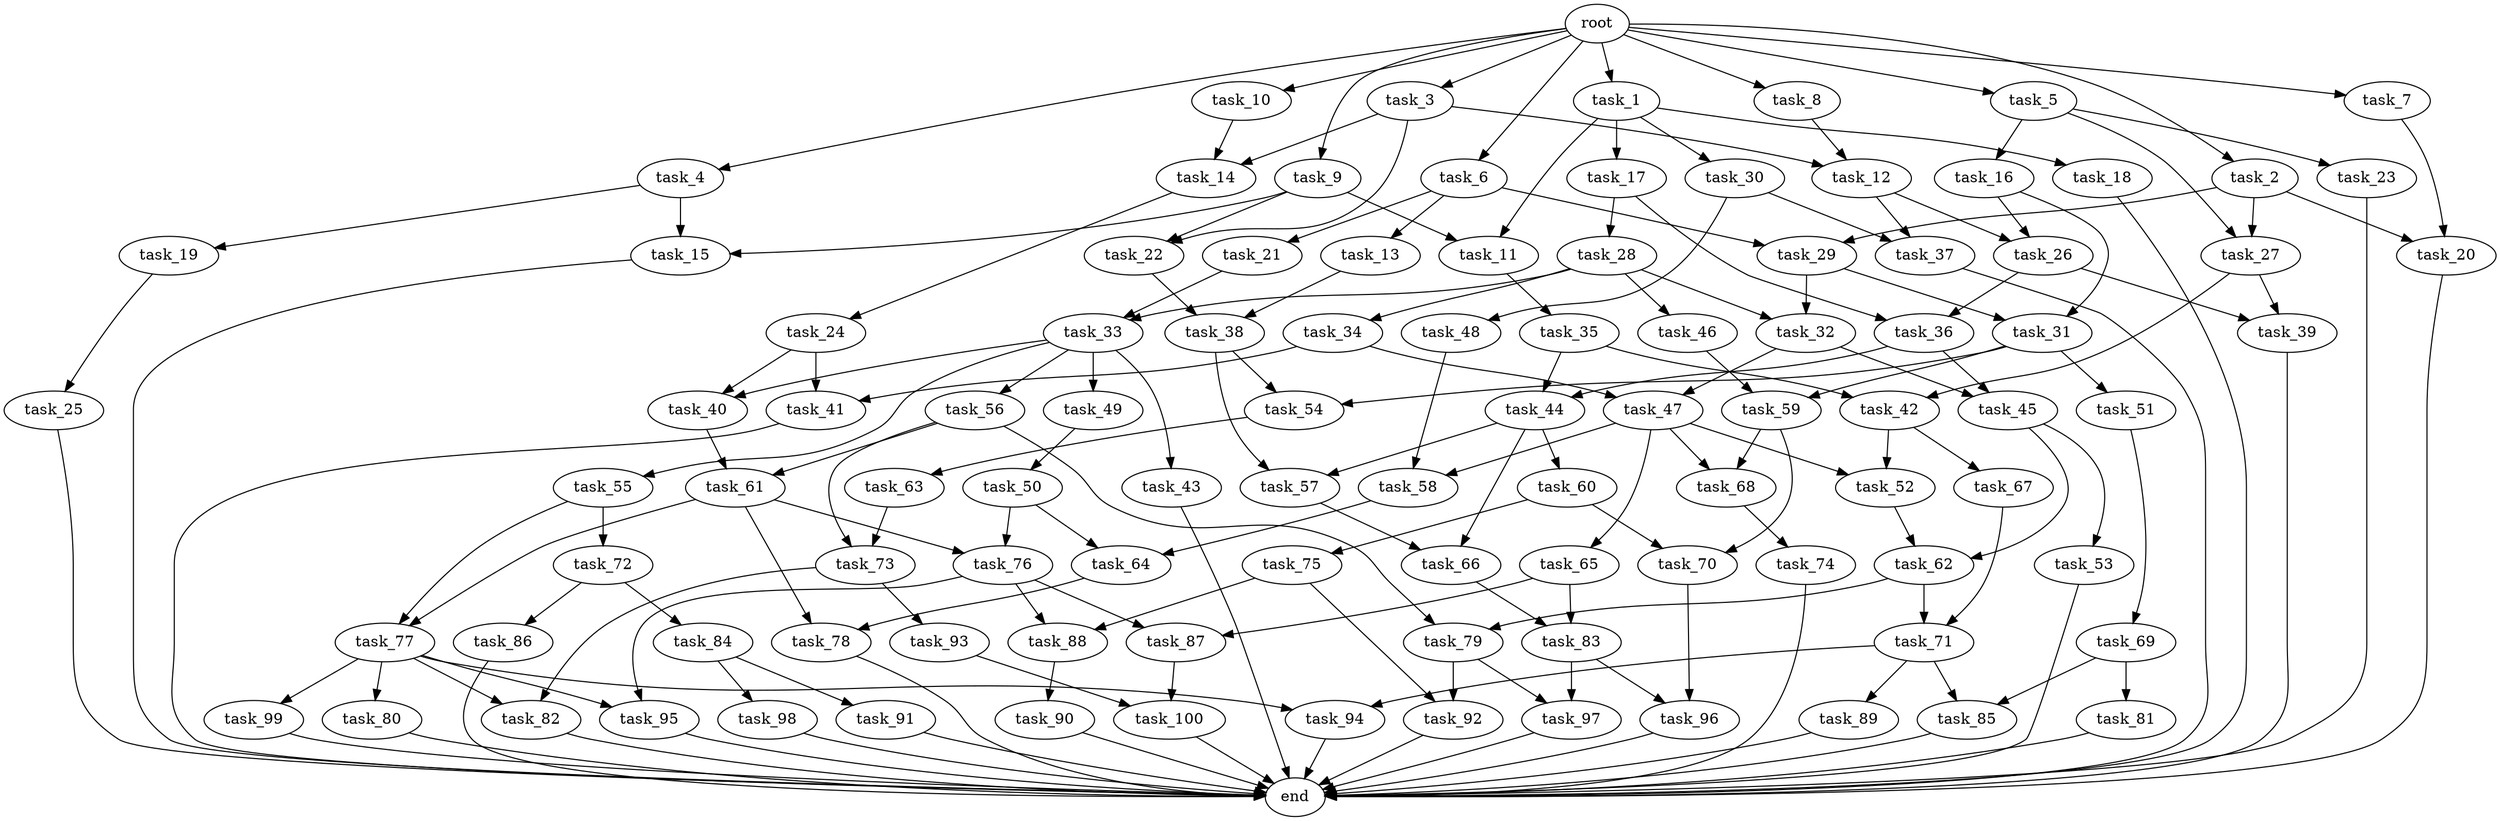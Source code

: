 digraph G {
  task_7 [size="1.030610e+09"];
  task_29 [size="3.325714e+09"];
  task_65 [size="4.327244e+09"];
  task_15 [size="2.582185e+09"];
  task_48 [size="3.278565e+09"];
  task_91 [size="2.034385e+09"];
  task_44 [size="3.114048e+08"];
  task_55 [size="3.919377e+09"];
  task_9 [size="1.402722e+09"];
  task_84 [size="4.180765e+08"];
  task_81 [size="2.346487e+09"];
  task_70 [size="2.598080e+09"];
  task_85 [size="1.937282e+09"];
  task_14 [size="4.928262e+09"];
  task_34 [size="1.830073e+09"];
  task_37 [size="4.995260e+08"];
  task_64 [size="1.420292e+08"];
  task_16 [size="4.140914e+09"];
  task_79 [size="1.452292e+09"];
  task_42 [size="8.659933e+08"];
  task_39 [size="4.752442e+09"];
  task_21 [size="4.199561e+09"];
  task_92 [size="1.256589e+09"];
  task_60 [size="8.240857e+06"];
  task_23 [size="4.341256e+09"];
  task_49 [size="1.809222e+08"];
  task_67 [size="3.518811e+09"];
  end [size="0.000000e+00"];
  task_96 [size="3.090969e+09"];
  task_35 [size="1.986098e+09"];
  task_76 [size="2.918980e+09"];
  task_53 [size="3.525086e+09"];
  task_20 [size="1.486615e+09"];
  task_51 [size="3.312101e+09"];
  task_62 [size="4.736406e+09"];
  task_25 [size="4.982490e+08"];
  task_45 [size="4.497958e+09"];
  task_86 [size="3.187366e+09"];
  task_89 [size="1.113570e+09"];
  root [size="0.000000e+00"];
  task_72 [size="4.107298e+09"];
  task_5 [size="1.686626e+09"];
  task_10 [size="3.125693e+08"];
  task_30 [size="2.945801e+09"];
  task_94 [size="4.547739e+09"];
  task_47 [size="5.315450e+08"];
  task_26 [size="3.449692e+09"];
  task_50 [size="1.702873e+08"];
  task_6 [size="1.870287e+09"];
  task_17 [size="3.828699e+09"];
  task_31 [size="8.505500e+08"];
  task_54 [size="2.897369e+09"];
  task_8 [size="9.548684e+08"];
  task_77 [size="4.248016e+09"];
  task_28 [size="4.298095e+09"];
  task_18 [size="1.216101e+09"];
  task_13 [size="2.175345e+09"];
  task_40 [size="1.346566e+08"];
  task_52 [size="2.093105e+09"];
  task_74 [size="1.814400e+09"];
  task_2 [size="2.133420e+08"];
  task_24 [size="2.025774e+09"];
  task_57 [size="2.854767e+08"];
  task_56 [size="4.998555e+09"];
  task_78 [size="1.465677e+09"];
  task_36 [size="2.991835e+09"];
  task_75 [size="2.714381e+09"];
  task_58 [size="2.333249e+09"];
  task_22 [size="3.480015e+09"];
  task_82 [size="1.870401e+08"];
  task_11 [size="1.081173e+09"];
  task_97 [size="4.474397e+09"];
  task_66 [size="3.178827e+09"];
  task_3 [size="4.944749e+09"];
  task_38 [size="1.965175e+09"];
  task_43 [size="7.792044e+08"];
  task_99 [size="2.777458e+09"];
  task_90 [size="6.520867e+07"];
  task_69 [size="4.347817e+09"];
  task_80 [size="1.108551e+09"];
  task_63 [size="4.347532e+08"];
  task_88 [size="1.474386e+09"];
  task_12 [size="3.725447e+09"];
  task_61 [size="3.919920e+09"];
  task_93 [size="5.187855e+08"];
  task_98 [size="5.545929e+08"];
  task_59 [size="4.448859e+09"];
  task_46 [size="4.170420e+09"];
  task_87 [size="4.877817e+09"];
  task_73 [size="1.798996e+09"];
  task_95 [size="2.424238e+09"];
  task_33 [size="2.860872e+09"];
  task_71 [size="1.542197e+09"];
  task_68 [size="3.421484e+09"];
  task_41 [size="1.117741e+09"];
  task_27 [size="4.423116e+09"];
  task_32 [size="2.103756e+09"];
  task_100 [size="1.123170e+09"];
  task_1 [size="8.058076e+08"];
  task_19 [size="3.765990e+07"];
  task_83 [size="4.009191e+09"];
  task_4 [size="4.818582e+09"];

  task_7 -> task_20 [size="1.486615e+08"];
  task_29 -> task_31 [size="8.505500e+07"];
  task_29 -> task_32 [size="2.103756e+08"];
  task_65 -> task_83 [size="4.009191e+08"];
  task_65 -> task_87 [size="4.877817e+08"];
  task_15 -> end [size="1.000000e-12"];
  task_48 -> task_58 [size="2.333249e+08"];
  task_91 -> end [size="1.000000e-12"];
  task_44 -> task_57 [size="2.854767e+07"];
  task_44 -> task_60 [size="1.648171e+06"];
  task_44 -> task_66 [size="3.178827e+08"];
  task_55 -> task_72 [size="8.214596e+08"];
  task_55 -> task_77 [size="4.248016e+08"];
  task_9 -> task_22 [size="3.480015e+08"];
  task_9 -> task_11 [size="1.081173e+08"];
  task_9 -> task_15 [size="2.582185e+08"];
  task_84 -> task_98 [size="1.109186e+08"];
  task_84 -> task_91 [size="4.068770e+08"];
  task_81 -> end [size="1.000000e-12"];
  task_70 -> task_96 [size="3.090969e+08"];
  task_85 -> end [size="1.000000e-12"];
  task_14 -> task_24 [size="4.051549e+08"];
  task_34 -> task_47 [size="5.315450e+07"];
  task_34 -> task_41 [size="1.117741e+08"];
  task_37 -> end [size="1.000000e-12"];
  task_64 -> task_78 [size="1.465677e+08"];
  task_16 -> task_26 [size="3.449692e+08"];
  task_16 -> task_31 [size="8.505500e+07"];
  task_79 -> task_92 [size="1.256589e+08"];
  task_79 -> task_97 [size="4.474397e+08"];
  task_42 -> task_67 [size="7.037623e+08"];
  task_42 -> task_52 [size="2.093105e+08"];
  task_39 -> end [size="1.000000e-12"];
  task_21 -> task_33 [size="2.860872e+08"];
  task_92 -> end [size="1.000000e-12"];
  task_60 -> task_70 [size="2.598080e+08"];
  task_60 -> task_75 [size="5.428762e+08"];
  task_23 -> end [size="1.000000e-12"];
  task_49 -> task_50 [size="3.405745e+07"];
  task_67 -> task_71 [size="1.542197e+08"];
  task_96 -> end [size="1.000000e-12"];
  task_35 -> task_42 [size="8.659933e+07"];
  task_35 -> task_44 [size="3.114048e+07"];
  task_76 -> task_87 [size="4.877817e+08"];
  task_76 -> task_88 [size="1.474386e+08"];
  task_76 -> task_95 [size="2.424238e+08"];
  task_53 -> end [size="1.000000e-12"];
  task_20 -> end [size="1.000000e-12"];
  task_51 -> task_69 [size="8.695633e+08"];
  task_62 -> task_71 [size="1.542197e+08"];
  task_62 -> task_79 [size="1.452292e+08"];
  task_25 -> end [size="1.000000e-12"];
  task_45 -> task_53 [size="7.050172e+08"];
  task_45 -> task_62 [size="4.736406e+08"];
  task_86 -> end [size="1.000000e-12"];
  task_89 -> end [size="1.000000e-12"];
  root -> task_7 [size="1.000000e-12"];
  root -> task_3 [size="1.000000e-12"];
  root -> task_1 [size="1.000000e-12"];
  root -> task_10 [size="1.000000e-12"];
  root -> task_5 [size="1.000000e-12"];
  root -> task_6 [size="1.000000e-12"];
  root -> task_8 [size="1.000000e-12"];
  root -> task_2 [size="1.000000e-12"];
  root -> task_9 [size="1.000000e-12"];
  root -> task_4 [size="1.000000e-12"];
  task_72 -> task_86 [size="6.374731e+08"];
  task_72 -> task_84 [size="8.361529e+07"];
  task_5 -> task_16 [size="8.281828e+08"];
  task_5 -> task_23 [size="8.682512e+08"];
  task_5 -> task_27 [size="4.423116e+08"];
  task_10 -> task_14 [size="4.928262e+08"];
  task_30 -> task_48 [size="6.557130e+08"];
  task_30 -> task_37 [size="4.995260e+07"];
  task_94 -> end [size="1.000000e-12"];
  task_47 -> task_58 [size="2.333249e+08"];
  task_47 -> task_68 [size="3.421484e+08"];
  task_47 -> task_52 [size="2.093105e+08"];
  task_47 -> task_65 [size="8.654489e+08"];
  task_26 -> task_39 [size="4.752442e+08"];
  task_26 -> task_36 [size="2.991835e+08"];
  task_50 -> task_64 [size="1.420292e+07"];
  task_50 -> task_76 [size="2.918980e+08"];
  task_6 -> task_13 [size="4.350690e+08"];
  task_6 -> task_21 [size="8.399122e+08"];
  task_6 -> task_29 [size="3.325714e+08"];
  task_17 -> task_28 [size="8.596189e+08"];
  task_17 -> task_36 [size="2.991835e+08"];
  task_31 -> task_51 [size="6.624202e+08"];
  task_31 -> task_59 [size="4.448859e+08"];
  task_31 -> task_54 [size="2.897369e+08"];
  task_54 -> task_63 [size="8.695065e+07"];
  task_8 -> task_12 [size="3.725447e+08"];
  task_77 -> task_80 [size="2.217102e+08"];
  task_77 -> task_95 [size="2.424238e+08"];
  task_77 -> task_94 [size="4.547739e+08"];
  task_77 -> task_82 [size="1.870401e+07"];
  task_77 -> task_99 [size="5.554916e+08"];
  task_28 -> task_34 [size="3.660146e+08"];
  task_28 -> task_33 [size="2.860872e+08"];
  task_28 -> task_32 [size="2.103756e+08"];
  task_28 -> task_46 [size="8.340840e+08"];
  task_18 -> end [size="1.000000e-12"];
  task_13 -> task_38 [size="1.965175e+08"];
  task_40 -> task_61 [size="3.919920e+08"];
  task_52 -> task_62 [size="4.736406e+08"];
  task_74 -> end [size="1.000000e-12"];
  task_2 -> task_20 [size="1.486615e+08"];
  task_2 -> task_29 [size="3.325714e+08"];
  task_2 -> task_27 [size="4.423116e+08"];
  task_24 -> task_40 [size="1.346566e+07"];
  task_24 -> task_41 [size="1.117741e+08"];
  task_57 -> task_66 [size="3.178827e+08"];
  task_56 -> task_61 [size="3.919920e+08"];
  task_56 -> task_73 [size="1.798996e+08"];
  task_56 -> task_79 [size="1.452292e+08"];
  task_78 -> end [size="1.000000e-12"];
  task_36 -> task_45 [size="4.497958e+08"];
  task_36 -> task_44 [size="3.114048e+07"];
  task_75 -> task_92 [size="1.256589e+08"];
  task_75 -> task_88 [size="1.474386e+08"];
  task_58 -> task_64 [size="1.420292e+07"];
  task_22 -> task_38 [size="1.965175e+08"];
  task_82 -> end [size="1.000000e-12"];
  task_11 -> task_35 [size="3.972197e+08"];
  task_97 -> end [size="1.000000e-12"];
  task_66 -> task_83 [size="4.009191e+08"];
  task_3 -> task_14 [size="4.928262e+08"];
  task_3 -> task_12 [size="3.725447e+08"];
  task_3 -> task_22 [size="3.480015e+08"];
  task_38 -> task_57 [size="2.854767e+07"];
  task_38 -> task_54 [size="2.897369e+08"];
  task_43 -> end [size="1.000000e-12"];
  task_99 -> end [size="1.000000e-12"];
  task_90 -> end [size="1.000000e-12"];
  task_69 -> task_81 [size="4.692975e+08"];
  task_69 -> task_85 [size="1.937282e+08"];
  task_80 -> end [size="1.000000e-12"];
  task_63 -> task_73 [size="1.798996e+08"];
  task_88 -> task_90 [size="1.304173e+07"];
  task_12 -> task_26 [size="3.449692e+08"];
  task_12 -> task_37 [size="4.995260e+07"];
  task_61 -> task_76 [size="2.918980e+08"];
  task_61 -> task_78 [size="1.465677e+08"];
  task_61 -> task_77 [size="4.248016e+08"];
  task_93 -> task_100 [size="1.123170e+08"];
  task_98 -> end [size="1.000000e-12"];
  task_59 -> task_70 [size="2.598080e+08"];
  task_59 -> task_68 [size="3.421484e+08"];
  task_46 -> task_59 [size="4.448859e+08"];
  task_87 -> task_100 [size="1.123170e+08"];
  task_73 -> task_82 [size="1.870401e+07"];
  task_73 -> task_93 [size="1.037571e+08"];
  task_95 -> end [size="1.000000e-12"];
  task_33 -> task_43 [size="1.558409e+08"];
  task_33 -> task_56 [size="9.997109e+08"];
  task_33 -> task_40 [size="1.346566e+07"];
  task_33 -> task_49 [size="3.618443e+07"];
  task_33 -> task_55 [size="7.838755e+08"];
  task_71 -> task_89 [size="2.227139e+08"];
  task_71 -> task_85 [size="1.937282e+08"];
  task_71 -> task_94 [size="4.547739e+08"];
  task_68 -> task_74 [size="3.628799e+08"];
  task_41 -> end [size="1.000000e-12"];
  task_27 -> task_39 [size="4.752442e+08"];
  task_27 -> task_42 [size="8.659933e+07"];
  task_32 -> task_45 [size="4.497958e+08"];
  task_32 -> task_47 [size="5.315450e+07"];
  task_100 -> end [size="1.000000e-12"];
  task_1 -> task_18 [size="2.432203e+08"];
  task_1 -> task_30 [size="5.891602e+08"];
  task_1 -> task_17 [size="7.657399e+08"];
  task_1 -> task_11 [size="1.081173e+08"];
  task_19 -> task_25 [size="9.964980e+07"];
  task_83 -> task_96 [size="3.090969e+08"];
  task_83 -> task_97 [size="4.474397e+08"];
  task_4 -> task_19 [size="7.531980e+06"];
  task_4 -> task_15 [size="2.582185e+08"];
}
